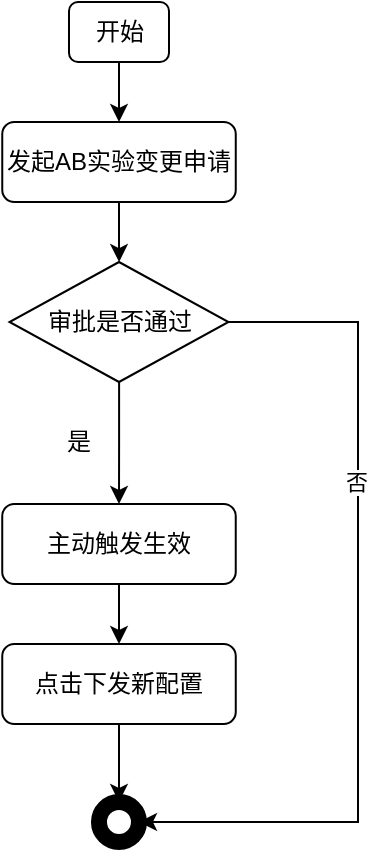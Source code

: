 <mxfile version="13.6.6" type="github">
  <diagram id="zcr2dK4i8cg4_5gOnnsY" name="Page-1">
    <mxGraphModel dx="1422" dy="882" grid="1" gridSize="10" guides="1" tooltips="1" connect="1" arrows="1" fold="1" page="1" pageScale="1" pageWidth="827" pageHeight="1169" math="0" shadow="0">
      <root>
        <mxCell id="0" />
        <mxCell id="1" parent="0" />
        <mxCell id="hsD-AiFMK86hT57HMmQB-11" value="" style="edgeStyle=orthogonalEdgeStyle;rounded=0;orthogonalLoop=1;jettySize=auto;html=1;" edge="1" parent="1" source="hsD-AiFMK86hT57HMmQB-1" target="hsD-AiFMK86hT57HMmQB-10">
          <mxGeometry relative="1" as="geometry" />
        </mxCell>
        <mxCell id="hsD-AiFMK86hT57HMmQB-1" value="开始" style="rounded=1;whiteSpace=wrap;html=1;" vertex="1" parent="1">
          <mxGeometry x="135.5" y="110" width="50" height="30" as="geometry" />
        </mxCell>
        <mxCell id="hsD-AiFMK86hT57HMmQB-16" value="" style="edgeStyle=orthogonalEdgeStyle;rounded=0;orthogonalLoop=1;jettySize=auto;html=1;" edge="1" parent="1" source="hsD-AiFMK86hT57HMmQB-10" target="hsD-AiFMK86hT57HMmQB-15">
          <mxGeometry relative="1" as="geometry" />
        </mxCell>
        <mxCell id="hsD-AiFMK86hT57HMmQB-29" style="edgeStyle=orthogonalEdgeStyle;rounded=0;orthogonalLoop=1;jettySize=auto;html=1;exitX=1;exitY=0.5;exitDx=0;exitDy=0;entryX=1;entryY=0.5;entryDx=0;entryDy=0;" edge="1" parent="1" source="hsD-AiFMK86hT57HMmQB-15" target="hsD-AiFMK86hT57HMmQB-27">
          <mxGeometry relative="1" as="geometry">
            <Array as="points">
              <mxPoint x="280" y="270" />
              <mxPoint x="280" y="520" />
            </Array>
          </mxGeometry>
        </mxCell>
        <mxCell id="hsD-AiFMK86hT57HMmQB-30" value="否" style="edgeLabel;html=1;align=center;verticalAlign=middle;resizable=0;points=[];" vertex="1" connectable="0" parent="hsD-AiFMK86hT57HMmQB-29">
          <mxGeometry x="-0.318" y="-1" relative="1" as="geometry">
            <mxPoint as="offset" />
          </mxGeometry>
        </mxCell>
        <mxCell id="hsD-AiFMK86hT57HMmQB-10" value="发起AB实验变更申请" style="rounded=1;whiteSpace=wrap;html=1;" vertex="1" parent="1">
          <mxGeometry x="102.13" y="170" width="116.75" height="40" as="geometry" />
        </mxCell>
        <mxCell id="hsD-AiFMK86hT57HMmQB-25" value="" style="edgeStyle=orthogonalEdgeStyle;rounded=0;orthogonalLoop=1;jettySize=auto;html=1;" edge="1" parent="1" source="hsD-AiFMK86hT57HMmQB-15" target="hsD-AiFMK86hT57HMmQB-17">
          <mxGeometry relative="1" as="geometry" />
        </mxCell>
        <mxCell id="hsD-AiFMK86hT57HMmQB-15" value="审批是否通过" style="rhombus;whiteSpace=wrap;html=1;" vertex="1" parent="1">
          <mxGeometry x="105.75" y="240" width="109.5" height="60" as="geometry" />
        </mxCell>
        <mxCell id="hsD-AiFMK86hT57HMmQB-26" value="" style="edgeStyle=orthogonalEdgeStyle;rounded=0;orthogonalLoop=1;jettySize=auto;html=1;" edge="1" parent="1" source="hsD-AiFMK86hT57HMmQB-17" target="hsD-AiFMK86hT57HMmQB-18">
          <mxGeometry relative="1" as="geometry" />
        </mxCell>
        <mxCell id="hsD-AiFMK86hT57HMmQB-17" value="主动触发生效" style="rounded=1;whiteSpace=wrap;html=1;" vertex="1" parent="1">
          <mxGeometry x="102.12" y="361" width="116.75" height="40" as="geometry" />
        </mxCell>
        <mxCell id="hsD-AiFMK86hT57HMmQB-28" value="" style="edgeStyle=orthogonalEdgeStyle;rounded=0;orthogonalLoop=1;jettySize=auto;html=1;" edge="1" parent="1" source="hsD-AiFMK86hT57HMmQB-18" target="hsD-AiFMK86hT57HMmQB-27">
          <mxGeometry relative="1" as="geometry" />
        </mxCell>
        <mxCell id="hsD-AiFMK86hT57HMmQB-18" value="点击下发新配置" style="rounded=1;whiteSpace=wrap;html=1;" vertex="1" parent="1">
          <mxGeometry x="102.13" y="431" width="116.75" height="40" as="geometry" />
        </mxCell>
        <mxCell id="hsD-AiFMK86hT57HMmQB-27" value="" style="ellipse;whiteSpace=wrap;html=1;aspect=fixed;shadow=0;strokeWidth=8;" vertex="1" parent="1">
          <mxGeometry x="150.49" y="510" width="20" height="20" as="geometry" />
        </mxCell>
        <mxCell id="hsD-AiFMK86hT57HMmQB-31" value="是" style="text;html=1;align=center;verticalAlign=middle;resizable=0;points=[];autosize=1;" vertex="1" parent="1">
          <mxGeometry x="125" y="320" width="30" height="20" as="geometry" />
        </mxCell>
      </root>
    </mxGraphModel>
  </diagram>
</mxfile>
